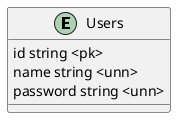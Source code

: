 @startuml WhiteSmoke

entity Users {
    id string <pk>
    name string <unn>
    password string <unn>
}

@enduml